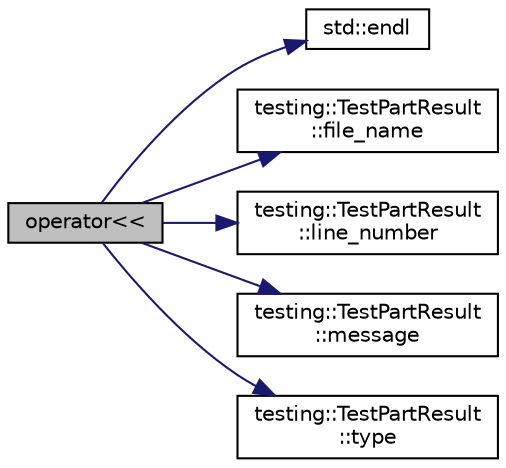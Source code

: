 digraph "operator&lt;&lt;"
{
 // INTERACTIVE_SVG=YES
 // LATEX_PDF_SIZE
  bgcolor="transparent";
  edge [fontname="Helvetica",fontsize="10",labelfontname="Helvetica",labelfontsize="10"];
  node [fontname="Helvetica",fontsize="10",shape=record];
  rankdir="LR";
  Node1 [label="operator\<\<",height=0.2,width=0.4,color="black", fillcolor="grey75", style="filled", fontcolor="black",tooltip=" "];
  Node1 -> Node2 [color="midnightblue",fontsize="10",style="solid",fontname="Helvetica"];
  Node2 [label="std::endl",height=0.2,width=0.4,color="black",URL="/Users/shi-rongliu/html_book_20190607/cppreference-doxygen-web.tag.xml$cpp/io/manip/endl.html#",tooltip=" "];
  Node1 -> Node3 [color="midnightblue",fontsize="10",style="solid",fontname="Helvetica"];
  Node3 [label="testing::TestPartResult\l::file_name",height=0.2,width=0.4,color="black",URL="$d9/d98/classtesting_1_1TestPartResult_ad5e655e4f5a697870e836f380a16797c.html#ad5e655e4f5a697870e836f380a16797c",tooltip=" "];
  Node1 -> Node4 [color="midnightblue",fontsize="10",style="solid",fontname="Helvetica"];
  Node4 [label="testing::TestPartResult\l::line_number",height=0.2,width=0.4,color="black",URL="$d9/d98/classtesting_1_1TestPartResult_a10a4f56de3322c42846ad149b1227d86.html#a10a4f56de3322c42846ad149b1227d86",tooltip=" "];
  Node1 -> Node5 [color="midnightblue",fontsize="10",style="solid",fontname="Helvetica"];
  Node5 [label="testing::TestPartResult\l::message",height=0.2,width=0.4,color="black",URL="$d9/d98/classtesting_1_1TestPartResult_aea6220e002a8039b97dc6fbd9ff79f46.html#aea6220e002a8039b97dc6fbd9ff79f46",tooltip=" "];
  Node1 -> Node6 [color="midnightblue",fontsize="10",style="solid",fontname="Helvetica"];
  Node6 [label="testing::TestPartResult\l::type",height=0.2,width=0.4,color="black",URL="$d9/d98/classtesting_1_1TestPartResult_adf4a6727c689e0038cf2cdd158d5ed2c.html#adf4a6727c689e0038cf2cdd158d5ed2c",tooltip=" "];
}
